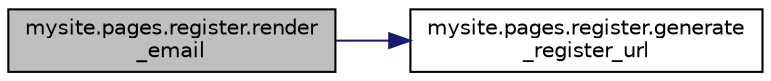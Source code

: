 digraph "mysite.pages.register.render_email"
{
 // LATEX_PDF_SIZE
  edge [fontname="Helvetica",fontsize="10",labelfontname="Helvetica",labelfontsize="10"];
  node [fontname="Helvetica",fontsize="10",shape=record];
  rankdir="LR";
  Node1 [label="mysite.pages.register.render\l_email",height=0.2,width=0.4,color="black", fillcolor="grey75", style="filled", fontcolor="black",tooltip=" "];
  Node1 -> Node2 [color="midnightblue",fontsize="10",style="solid",fontname="Helvetica"];
  Node2 [label="mysite.pages.register.generate\l_register_url",height=0.2,width=0.4,color="black", fillcolor="white", style="filled",URL="$namespacemysite_1_1pages_1_1register.html#aa934ca984dab437f50215eec7a4e9e8c",tooltip=" "];
}
